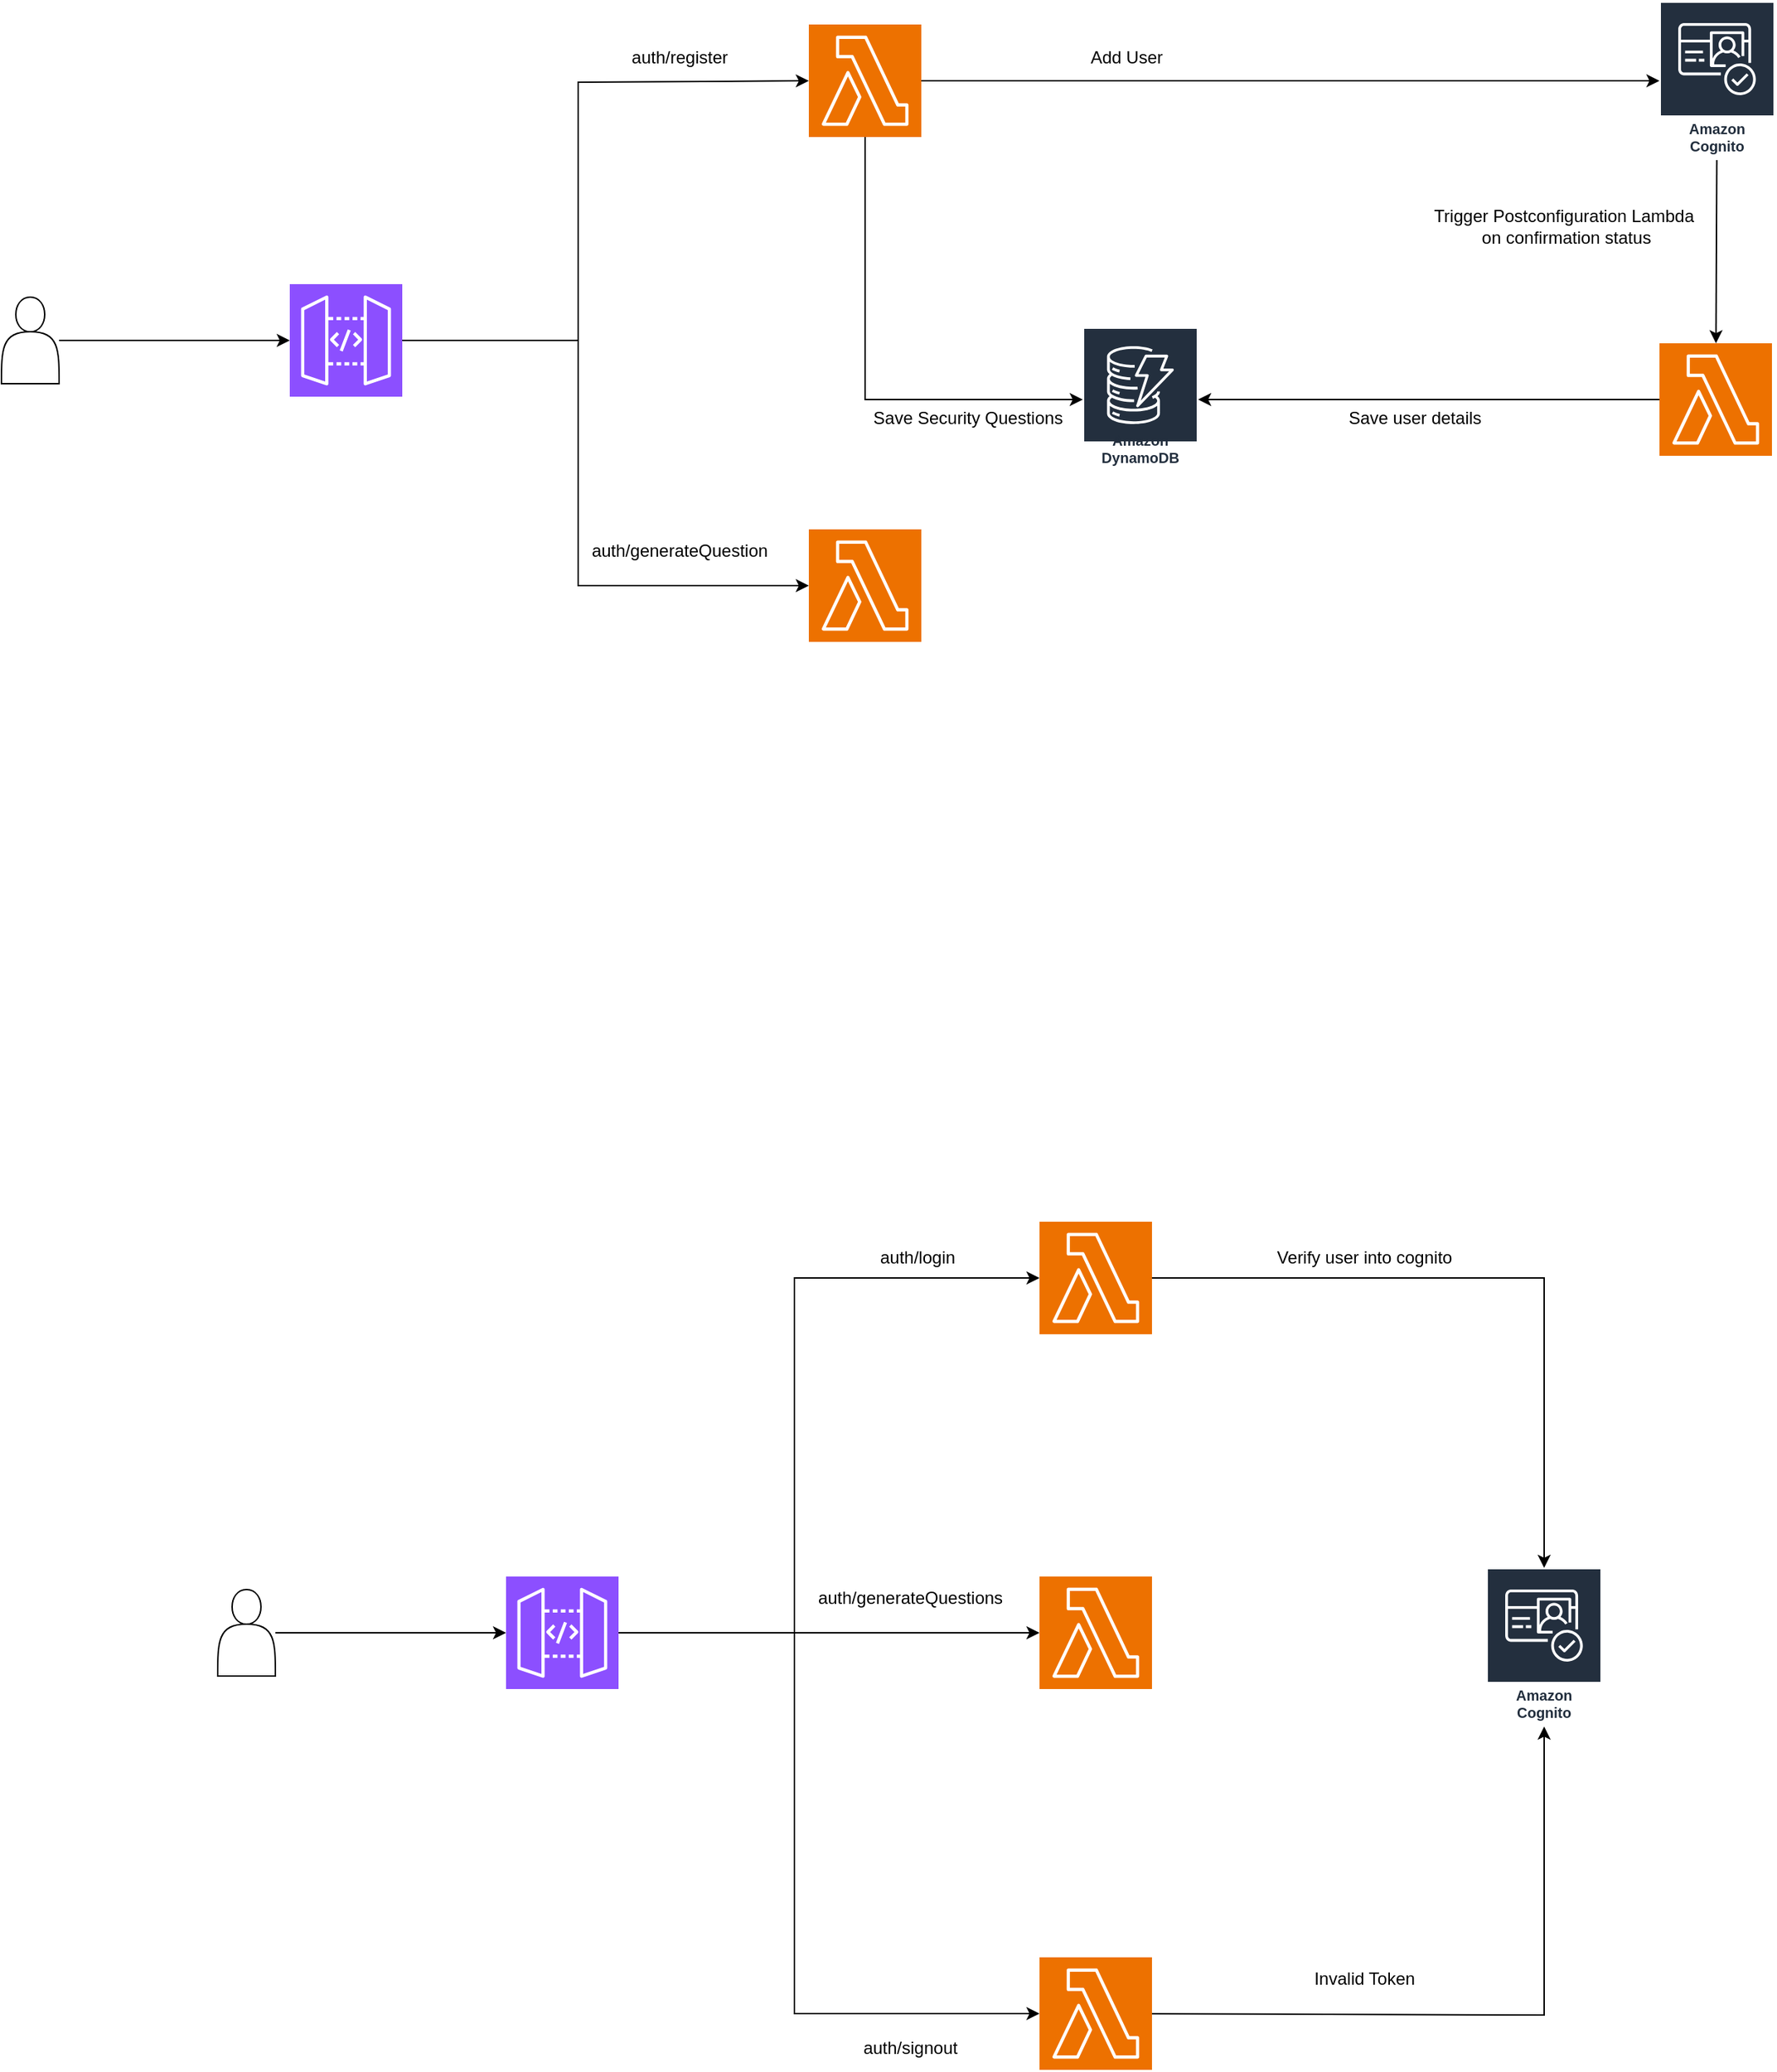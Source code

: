 <mxfile version="24.8.4">
  <diagram name="Page-1" id="vxQpUxHL-rQDAXQSzeeY">
    <mxGraphModel grid="1" page="1" gridSize="10" guides="1" tooltips="1" connect="1" arrows="1" fold="1" pageScale="1" pageWidth="850" pageHeight="1100" math="0" shadow="0">
      <root>
        <mxCell id="0" />
        <mxCell id="1" parent="0" />
        <mxCell id="lVcOt3FG_vFLyFvASqAc-1" value="" style="shape=actor;whiteSpace=wrap;html=1;" vertex="1" parent="1">
          <mxGeometry x="160" y="249" width="40" height="60" as="geometry" />
        </mxCell>
        <mxCell id="lVcOt3FG_vFLyFvASqAc-2" value="" style="sketch=0;points=[[0,0,0],[0.25,0,0],[0.5,0,0],[0.75,0,0],[1,0,0],[0,1,0],[0.25,1,0],[0.5,1,0],[0.75,1,0],[1,1,0],[0,0.25,0],[0,0.5,0],[0,0.75,0],[1,0.25,0],[1,0.5,0],[1,0.75,0]];outlineConnect=0;fontColor=#232F3E;fillColor=#8C4FFF;strokeColor=#ffffff;dashed=0;verticalLabelPosition=bottom;verticalAlign=top;align=center;html=1;fontSize=12;fontStyle=0;aspect=fixed;shape=mxgraph.aws4.resourceIcon;resIcon=mxgraph.aws4.api_gateway;" vertex="1" parent="1">
          <mxGeometry x="360" y="240" width="78" height="78" as="geometry" />
        </mxCell>
        <mxCell id="lVcOt3FG_vFLyFvASqAc-11" style="edgeStyle=none;rounded=0;orthogonalLoop=1;jettySize=auto;html=1;" edge="1" parent="1" source="lVcOt3FG_vFLyFvASqAc-3" target="lVcOt3FG_vFLyFvASqAc-6">
          <mxGeometry relative="1" as="geometry" />
        </mxCell>
        <mxCell id="lVcOt3FG_vFLyFvASqAc-12" style="edgeStyle=none;rounded=0;orthogonalLoop=1;jettySize=auto;html=1;" edge="1" parent="1" source="lVcOt3FG_vFLyFvASqAc-3" target="lVcOt3FG_vFLyFvASqAc-5">
          <mxGeometry relative="1" as="geometry">
            <Array as="points">
              <mxPoint x="759" y="320" />
            </Array>
          </mxGeometry>
        </mxCell>
        <mxCell id="lVcOt3FG_vFLyFvASqAc-3" value="" style="sketch=0;points=[[0,0,0],[0.25,0,0],[0.5,0,0],[0.75,0,0],[1,0,0],[0,1,0],[0.25,1,0],[0.5,1,0],[0.75,1,0],[1,1,0],[0,0.25,0],[0,0.5,0],[0,0.75,0],[1,0.25,0],[1,0.5,0],[1,0.75,0]];outlineConnect=0;fontColor=#232F3E;fillColor=#ED7100;strokeColor=#ffffff;dashed=0;verticalLabelPosition=bottom;verticalAlign=top;align=center;html=1;fontSize=12;fontStyle=0;aspect=fixed;shape=mxgraph.aws4.resourceIcon;resIcon=mxgraph.aws4.lambda;" vertex="1" parent="1">
          <mxGeometry x="720" y="60" width="78" height="78" as="geometry" />
        </mxCell>
        <mxCell id="lVcOt3FG_vFLyFvASqAc-4" value="" style="sketch=0;points=[[0,0,0],[0.25,0,0],[0.5,0,0],[0.75,0,0],[1,0,0],[0,1,0],[0.25,1,0],[0.5,1,0],[0.75,1,0],[1,1,0],[0,0.25,0],[0,0.5,0],[0,0.75,0],[1,0.25,0],[1,0.5,0],[1,0.75,0]];outlineConnect=0;fontColor=#232F3E;fillColor=#ED7100;strokeColor=#ffffff;dashed=0;verticalLabelPosition=bottom;verticalAlign=top;align=center;html=1;fontSize=12;fontStyle=0;aspect=fixed;shape=mxgraph.aws4.resourceIcon;resIcon=mxgraph.aws4.lambda;" vertex="1" parent="1">
          <mxGeometry x="720" y="410" width="78" height="78" as="geometry" />
        </mxCell>
        <mxCell id="lVcOt3FG_vFLyFvASqAc-5" value="Amazon DynamoDB" style="sketch=0;outlineConnect=0;fontColor=#232F3E;gradientColor=none;strokeColor=#ffffff;fillColor=#232F3E;dashed=0;verticalLabelPosition=middle;verticalAlign=bottom;align=center;html=1;whiteSpace=wrap;fontSize=10;fontStyle=1;spacing=3;shape=mxgraph.aws4.productIcon;prIcon=mxgraph.aws4.dynamodb;" vertex="1" parent="1">
          <mxGeometry x="910" y="270" width="80" height="100" as="geometry" />
        </mxCell>
        <mxCell id="lVcOt3FG_vFLyFvASqAc-21" value="" style="edgeStyle=none;rounded=0;orthogonalLoop=1;jettySize=auto;html=1;" edge="1" parent="1" source="lVcOt3FG_vFLyFvASqAc-6" target="lVcOt3FG_vFLyFvASqAc-20">
          <mxGeometry relative="1" as="geometry" />
        </mxCell>
        <mxCell id="lVcOt3FG_vFLyFvASqAc-6" value="Amazon Cognito" style="sketch=0;outlineConnect=0;fontColor=#232F3E;gradientColor=none;strokeColor=#ffffff;fillColor=#232F3E;dashed=0;verticalLabelPosition=middle;verticalAlign=bottom;align=center;html=1;whiteSpace=wrap;fontSize=10;fontStyle=1;spacing=3;shape=mxgraph.aws4.productIcon;prIcon=mxgraph.aws4.cognito;" vertex="1" parent="1">
          <mxGeometry x="1310" y="44" width="80" height="110" as="geometry" />
        </mxCell>
        <mxCell id="lVcOt3FG_vFLyFvASqAc-7" style="edgeStyle=none;rounded=0;orthogonalLoop=1;jettySize=auto;html=1;entryX=0;entryY=0.5;entryDx=0;entryDy=0;entryPerimeter=0;" edge="1" parent="1" source="lVcOt3FG_vFLyFvASqAc-1" target="lVcOt3FG_vFLyFvASqAc-2">
          <mxGeometry relative="1" as="geometry" />
        </mxCell>
        <mxCell id="lVcOt3FG_vFLyFvASqAc-8" style="edgeStyle=none;rounded=0;orthogonalLoop=1;jettySize=auto;html=1;entryX=0;entryY=0.5;entryDx=0;entryDy=0;entryPerimeter=0;" edge="1" parent="1" source="lVcOt3FG_vFLyFvASqAc-2" target="lVcOt3FG_vFLyFvASqAc-3">
          <mxGeometry relative="1" as="geometry">
            <Array as="points">
              <mxPoint x="560" y="279" />
              <mxPoint x="560" y="100" />
            </Array>
          </mxGeometry>
        </mxCell>
        <mxCell id="lVcOt3FG_vFLyFvASqAc-10" style="edgeStyle=none;rounded=0;orthogonalLoop=1;jettySize=auto;html=1;entryX=0;entryY=0.5;entryDx=0;entryDy=0;entryPerimeter=0;" edge="1" parent="1" source="lVcOt3FG_vFLyFvASqAc-2" target="lVcOt3FG_vFLyFvASqAc-4">
          <mxGeometry relative="1" as="geometry">
            <Array as="points">
              <mxPoint x="560" y="279" />
              <mxPoint x="560" y="449" />
            </Array>
          </mxGeometry>
        </mxCell>
        <mxCell id="lVcOt3FG_vFLyFvASqAc-15" value="auth/register" style="text;html=1;align=center;verticalAlign=middle;resizable=0;points=[];autosize=1;strokeColor=none;fillColor=none;" vertex="1" parent="1">
          <mxGeometry x="585" y="68" width="90" height="30" as="geometry" />
        </mxCell>
        <mxCell id="lVcOt3FG_vFLyFvASqAc-16" value="auth/generateQuestion" style="text;html=1;align=center;verticalAlign=middle;resizable=0;points=[];autosize=1;strokeColor=none;fillColor=none;" vertex="1" parent="1">
          <mxGeometry x="555" y="410" width="150" height="30" as="geometry" />
        </mxCell>
        <mxCell id="lVcOt3FG_vFLyFvASqAc-17" value="Add User" style="text;html=1;align=center;verticalAlign=middle;resizable=0;points=[];autosize=1;strokeColor=none;fillColor=none;" vertex="1" parent="1">
          <mxGeometry x="905" y="68" width="70" height="30" as="geometry" />
        </mxCell>
        <mxCell id="lVcOt3FG_vFLyFvASqAc-18" value="Save Security Questions" style="text;html=1;align=center;verticalAlign=middle;resizable=0;points=[];autosize=1;strokeColor=none;fillColor=none;" vertex="1" parent="1">
          <mxGeometry x="755" y="318" width="150" height="30" as="geometry" />
        </mxCell>
        <mxCell id="lVcOt3FG_vFLyFvASqAc-19" value="Trigger Postconfiguration&amp;nbsp;&lt;span style=&quot;background-color: initial;&quot;&gt;Lambda&amp;nbsp;&lt;/span&gt;&lt;div&gt;&lt;div&gt;on confirmation status&lt;/div&gt;&lt;/div&gt;" style="text;html=1;align=center;verticalAlign=middle;resizable=0;points=[];autosize=1;strokeColor=none;fillColor=none;" vertex="1" parent="1">
          <mxGeometry x="1140" y="180" width="210" height="40" as="geometry" />
        </mxCell>
        <mxCell id="lVcOt3FG_vFLyFvASqAc-23" value="" style="edgeStyle=none;rounded=0;orthogonalLoop=1;jettySize=auto;html=1;" edge="1" parent="1" source="lVcOt3FG_vFLyFvASqAc-20" target="lVcOt3FG_vFLyFvASqAc-5">
          <mxGeometry relative="1" as="geometry">
            <mxPoint x="1230" y="309" as="targetPoint" />
          </mxGeometry>
        </mxCell>
        <mxCell id="lVcOt3FG_vFLyFvASqAc-20" value="" style="sketch=0;points=[[0,0,0],[0.25,0,0],[0.5,0,0],[0.75,0,0],[1,0,0],[0,1,0],[0.25,1,0],[0.5,1,0],[0.75,1,0],[1,1,0],[0,0.25,0],[0,0.5,0],[0,0.75,0],[1,0.25,0],[1,0.5,0],[1,0.75,0]];outlineConnect=0;fontColor=#232F3E;fillColor=#ED7100;strokeColor=#ffffff;dashed=0;verticalLabelPosition=bottom;verticalAlign=top;align=center;html=1;fontSize=12;fontStyle=0;aspect=fixed;shape=mxgraph.aws4.resourceIcon;resIcon=mxgraph.aws4.lambda;" vertex="1" parent="1">
          <mxGeometry x="1310" y="281" width="78" height="78" as="geometry" />
        </mxCell>
        <mxCell id="lVcOt3FG_vFLyFvASqAc-24" value="Save user details" style="text;html=1;align=center;verticalAlign=middle;resizable=0;points=[];autosize=1;strokeColor=none;fillColor=none;" vertex="1" parent="1">
          <mxGeometry x="1080" y="318" width="120" height="30" as="geometry" />
        </mxCell>
        <mxCell id="lVcOt3FG_vFLyFvASqAc-25" value="" style="shape=actor;whiteSpace=wrap;html=1;" vertex="1" parent="1">
          <mxGeometry x="310" y="1145" width="40" height="60" as="geometry" />
        </mxCell>
        <mxCell id="lVcOt3FG_vFLyFvASqAc-26" value="" style="sketch=0;points=[[0,0,0],[0.25,0,0],[0.5,0,0],[0.75,0,0],[1,0,0],[0,1,0],[0.25,1,0],[0.5,1,0],[0.75,1,0],[1,1,0],[0,0.25,0],[0,0.5,0],[0,0.75,0],[1,0.25,0],[1,0.5,0],[1,0.75,0]];outlineConnect=0;fontColor=#232F3E;fillColor=#8C4FFF;strokeColor=#ffffff;dashed=0;verticalLabelPosition=bottom;verticalAlign=top;align=center;html=1;fontSize=12;fontStyle=0;aspect=fixed;shape=mxgraph.aws4.resourceIcon;resIcon=mxgraph.aws4.api_gateway;" vertex="1" parent="1">
          <mxGeometry x="510" y="1136" width="78" height="78" as="geometry" />
        </mxCell>
        <mxCell id="lVcOt3FG_vFLyFvASqAc-27" style="edgeStyle=none;rounded=0;orthogonalLoop=1;jettySize=auto;html=1;" edge="1" parent="1" source="lVcOt3FG_vFLyFvASqAc-29" target="lVcOt3FG_vFLyFvASqAc-33">
          <mxGeometry relative="1" as="geometry">
            <Array as="points">
              <mxPoint x="1230" y="929" />
            </Array>
          </mxGeometry>
        </mxCell>
        <mxCell id="lVcOt3FG_vFLyFvASqAc-29" value="" style="sketch=0;points=[[0,0,0],[0.25,0,0],[0.5,0,0],[0.75,0,0],[1,0,0],[0,1,0],[0.25,1,0],[0.5,1,0],[0.75,1,0],[1,1,0],[0,0.25,0],[0,0.5,0],[0,0.75,0],[1,0.25,0],[1,0.5,0],[1,0.75,0]];outlineConnect=0;fontColor=#232F3E;fillColor=#ED7100;strokeColor=#ffffff;dashed=0;verticalLabelPosition=bottom;verticalAlign=top;align=center;html=1;fontSize=12;fontStyle=0;aspect=fixed;shape=mxgraph.aws4.resourceIcon;resIcon=mxgraph.aws4.lambda;" vertex="1" parent="1">
          <mxGeometry x="880" y="890" width="78" height="78" as="geometry" />
        </mxCell>
        <mxCell id="lVcOt3FG_vFLyFvASqAc-49" value="" style="edgeStyle=none;rounded=0;orthogonalLoop=1;jettySize=auto;html=1;entryX=0.5;entryY=1;entryDx=0;entryDy=0;entryPerimeter=0;" edge="1" parent="1" source="lVcOt3FG_vFLyFvASqAc-30" target="lVcOt3FG_vFLyFvASqAc-33">
          <mxGeometry relative="1" as="geometry">
            <mxPoint x="1038" y="1529" as="targetPoint" />
            <Array as="points">
              <mxPoint x="1230" y="1440" />
            </Array>
          </mxGeometry>
        </mxCell>
        <mxCell id="lVcOt3FG_vFLyFvASqAc-30" value="" style="sketch=0;points=[[0,0,0],[0.25,0,0],[0.5,0,0],[0.75,0,0],[1,0,0],[0,1,0],[0.25,1,0],[0.5,1,0],[0.75,1,0],[1,1,0],[0,0.25,0],[0,0.5,0],[0,0.75,0],[1,0.25,0],[1,0.5,0],[1,0.75,0]];outlineConnect=0;fontColor=#232F3E;fillColor=#ED7100;strokeColor=#ffffff;dashed=0;verticalLabelPosition=bottom;verticalAlign=top;align=center;html=1;fontSize=12;fontStyle=0;aspect=fixed;shape=mxgraph.aws4.resourceIcon;resIcon=mxgraph.aws4.lambda;" vertex="1" parent="1">
          <mxGeometry x="880" y="1400" width="78" height="78" as="geometry" />
        </mxCell>
        <mxCell id="lVcOt3FG_vFLyFvASqAc-33" value="Amazon Cognito" style="sketch=0;outlineConnect=0;fontColor=#232F3E;gradientColor=none;strokeColor=#ffffff;fillColor=#232F3E;dashed=0;verticalLabelPosition=middle;verticalAlign=bottom;align=center;html=1;whiteSpace=wrap;fontSize=10;fontStyle=1;spacing=3;shape=mxgraph.aws4.productIcon;prIcon=mxgraph.aws4.cognito;" vertex="1" parent="1">
          <mxGeometry x="1190" y="1130" width="80" height="110" as="geometry" />
        </mxCell>
        <mxCell id="lVcOt3FG_vFLyFvASqAc-34" style="edgeStyle=none;rounded=0;orthogonalLoop=1;jettySize=auto;html=1;entryX=0;entryY=0.5;entryDx=0;entryDy=0;entryPerimeter=0;" edge="1" parent="1" source="lVcOt3FG_vFLyFvASqAc-25" target="lVcOt3FG_vFLyFvASqAc-26">
          <mxGeometry relative="1" as="geometry" />
        </mxCell>
        <mxCell id="lVcOt3FG_vFLyFvASqAc-35" style="edgeStyle=none;rounded=0;orthogonalLoop=1;jettySize=auto;html=1;entryX=0;entryY=0.5;entryDx=0;entryDy=0;entryPerimeter=0;" edge="1" parent="1" source="lVcOt3FG_vFLyFvASqAc-26" target="lVcOt3FG_vFLyFvASqAc-29">
          <mxGeometry relative="1" as="geometry">
            <Array as="points">
              <mxPoint x="710" y="1175" />
              <mxPoint x="710" y="929" />
            </Array>
          </mxGeometry>
        </mxCell>
        <mxCell id="lVcOt3FG_vFLyFvASqAc-36" style="edgeStyle=none;rounded=0;orthogonalLoop=1;jettySize=auto;html=1;entryX=0;entryY=0.5;entryDx=0;entryDy=0;entryPerimeter=0;" edge="1" parent="1" source="lVcOt3FG_vFLyFvASqAc-26" target="lVcOt3FG_vFLyFvASqAc-30">
          <mxGeometry relative="1" as="geometry">
            <Array as="points">
              <mxPoint x="710" y="1175" />
              <mxPoint x="710" y="1345" />
              <mxPoint x="710" y="1439" />
            </Array>
          </mxGeometry>
        </mxCell>
        <mxCell id="lVcOt3FG_vFLyFvASqAc-37" value="auth/login" style="text;html=1;align=center;verticalAlign=middle;resizable=0;points=[];autosize=1;strokeColor=none;fillColor=none;" vertex="1" parent="1">
          <mxGeometry x="755" y="900" width="80" height="30" as="geometry" />
        </mxCell>
        <mxCell id="lVcOt3FG_vFLyFvASqAc-38" value="auth/signout" style="text;html=1;align=center;verticalAlign=middle;resizable=0;points=[];autosize=1;strokeColor=none;fillColor=none;" vertex="1" parent="1">
          <mxGeometry x="745" y="1448" width="90" height="30" as="geometry" />
        </mxCell>
        <mxCell id="lVcOt3FG_vFLyFvASqAc-39" value="Verify user into cognito" style="text;html=1;align=center;verticalAlign=middle;resizable=0;points=[];autosize=1;strokeColor=none;fillColor=none;" vertex="1" parent="1">
          <mxGeometry x="1035" y="900" width="140" height="30" as="geometry" />
        </mxCell>
        <mxCell id="lVcOt3FG_vFLyFvASqAc-45" value="" style="sketch=0;points=[[0,0,0],[0.25,0,0],[0.5,0,0],[0.75,0,0],[1,0,0],[0,1,0],[0.25,1,0],[0.5,1,0],[0.75,1,0],[1,1,0],[0,0.25,0],[0,0.5,0],[0,0.75,0],[1,0.25,0],[1,0.5,0],[1,0.75,0]];outlineConnect=0;fontColor=#232F3E;fillColor=#ED7100;strokeColor=#ffffff;dashed=0;verticalLabelPosition=bottom;verticalAlign=top;align=center;html=1;fontSize=12;fontStyle=0;aspect=fixed;shape=mxgraph.aws4.resourceIcon;resIcon=mxgraph.aws4.lambda;" vertex="1" parent="1">
          <mxGeometry x="880" y="1136" width="78" height="78" as="geometry" />
        </mxCell>
        <mxCell id="lVcOt3FG_vFLyFvASqAc-46" value="" style="endArrow=classic;html=1;rounded=0;exitX=1;exitY=0.5;exitDx=0;exitDy=0;exitPerimeter=0;entryX=0;entryY=0.5;entryDx=0;entryDy=0;entryPerimeter=0;" edge="1" parent="1" source="lVcOt3FG_vFLyFvASqAc-26" target="lVcOt3FG_vFLyFvASqAc-45">
          <mxGeometry width="50" height="50" relative="1" as="geometry">
            <mxPoint x="860" y="1210" as="sourcePoint" />
            <mxPoint x="910" y="1160" as="targetPoint" />
          </mxGeometry>
        </mxCell>
        <mxCell id="lVcOt3FG_vFLyFvASqAc-47" value="auth/generateQuestions" style="text;html=1;align=center;verticalAlign=middle;resizable=0;points=[];autosize=1;strokeColor=none;fillColor=none;" vertex="1" parent="1">
          <mxGeometry x="715" y="1136" width="150" height="30" as="geometry" />
        </mxCell>
        <mxCell id="lVcOt3FG_vFLyFvASqAc-51" value="Invalid Token" style="text;html=1;align=center;verticalAlign=middle;resizable=0;points=[];autosize=1;strokeColor=none;fillColor=none;" vertex="1" parent="1">
          <mxGeometry x="1060" y="1400" width="90" height="30" as="geometry" />
        </mxCell>
      </root>
    </mxGraphModel>
  </diagram>
</mxfile>
